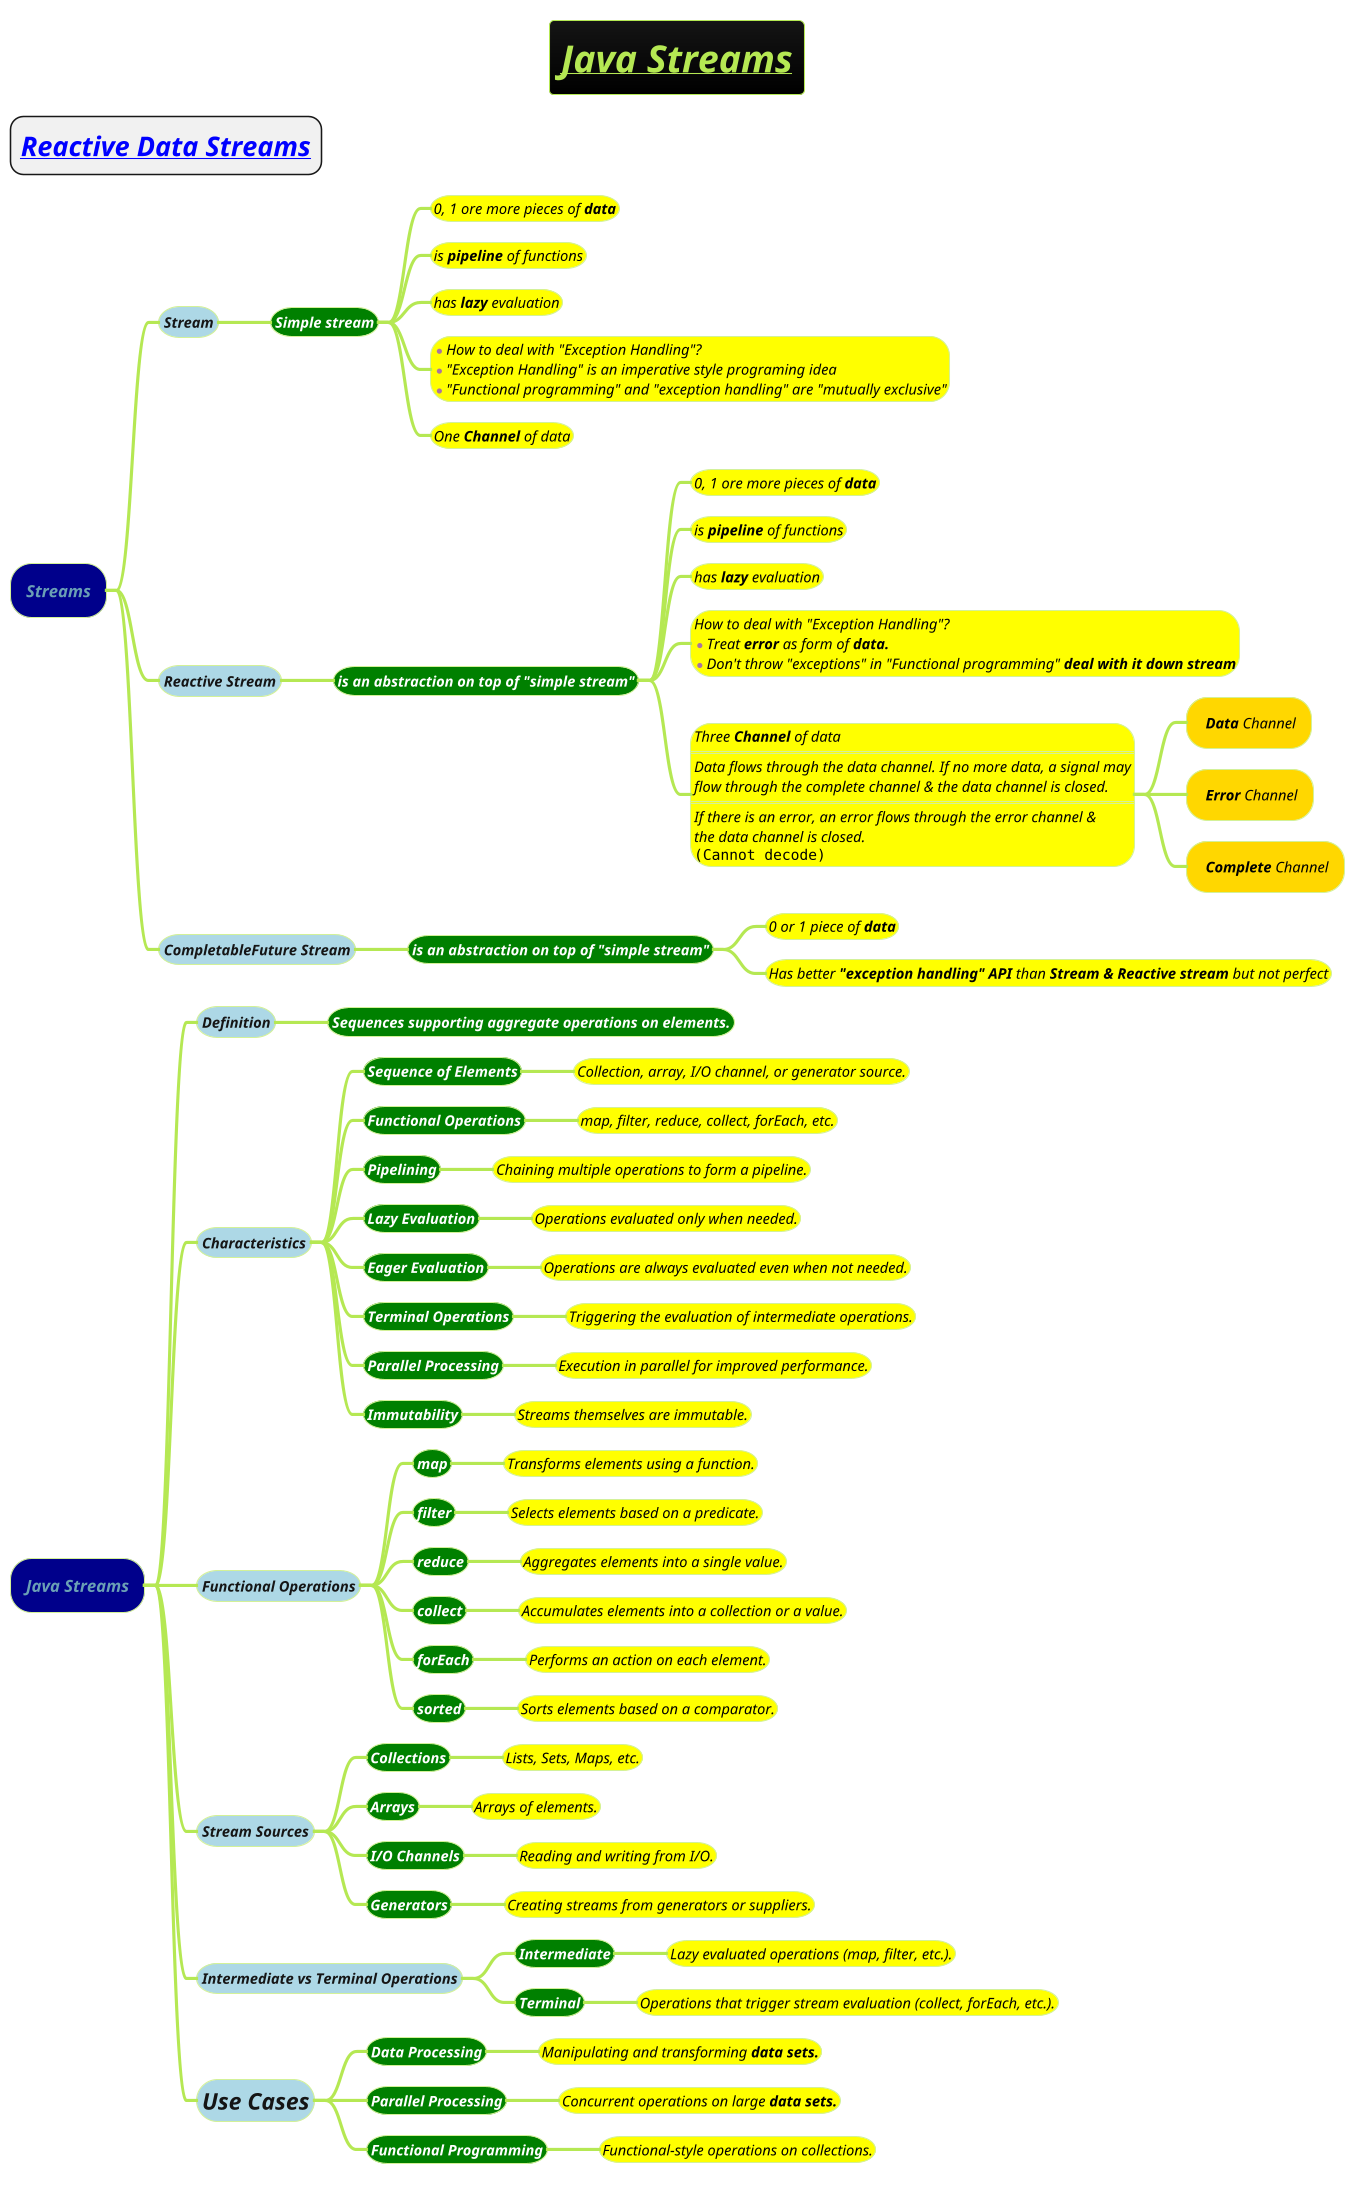 @startmindmap
title =<i><b><u>Java Streams
** =<i><b>[[docs/3-programming-languages/functional-programming/Reactive-Data-Stream.puml Reactive Data Streams]]
!theme hacker
*[#darkblue] <i>Streams
**[#lightblue] <i><color #blac><size:14>Stream
***[#green] <b><i><color #white><size:14>Simple stream
****[#yellow] <i><color #black><size:14>0, 1 ore more pieces of <b>data
****[#yellow] <i><color #black><size:14>is <b>pipeline</b> of functions
****[#yellow] <i><color #black><size:14>has <b>lazy</b> evaluation
****[#yellow] *<i><color #black><size:14>How to deal with "Exception Handling"?\n*<i><color #black><size:14>"Exception Handling" is an imperative style programing idea \n*<i><color #black><size:14>"Functional programming" and "exception handling" are "mutually exclusive"
****[#yellow] <i><color #black><size:14>One <b>Channel</b> of data
**[#lightblue] <i><color #blac><size:14>Reactive Stream
***[#green] <b><i><color #white><size:14>is an abstraction on top of "simple stream"
****[#yellow] <i><color #black><size:14>0, 1 ore more pieces of <b>data
****[#yellow] <i><color #black><size:14>is <b>pipeline</b> of functions
****[#yellow] <i><color #black><size:14>has <b>lazy</b> evaluation
****[#yellow] <i><color #black><size:14>How to deal with "Exception Handling"?\n*<i><color #black><size:14>Treat <b>error</b> as form of <b>data.\n*<i><color #black><size:14>Don't throw "exceptions" in "Functional programming" <b>deal with it down stream
****[#yellow]:<i><color #black><size:14>Three <b>Channel</b> of data
====
<i><color #black><size:14>Data flows through the data channel. If no more data, a signal may
<i><color #black><size:14>flow through the complete channel & the data channel is closed.
====
<i><color #black><size:14>If there is an error, an error flows through the error channel &
<i><color #black><size:14>the data channel is closed.
<img:images/img_24.png>;

*****[#gold] <i><color #black><size:14> <b>Data</b> Channel
*****[#gold] <i><color #black><size:14> <b>Error</b> Channel
*****[#gold] <i><color #black><size:14> <b>Complete</b> Channel
**[#lightblue] <i><color #blac><size:14>CompletableFuture Stream
***[#green] <b><i><color #white><size:14>is an abstraction on top of "simple stream"
****[#yellow] <i><color #black><size:14>0 or 1 piece of <b>data
****[#yellow] <i><color #black><size:14>Has better **"exception handling" API** than **Stream & Reactive stream** but not perfect

*[#darkblue] <i>Java Streams
**[#lightblue] <i><color #blac><size:14>Definition
***[#green] <b><i><color #white><size:14>Sequences supporting aggregate operations on elements.
**[#lightblue] <i><color #blac><size:14>Characteristics
***[#green] <b><i><color #white><size:14>Sequence of Elements
****[#yellow] <i><color #black><size:14>Collection, array, I/O channel, or generator source.
***[#green] <b><i><color #white><size:14>Functional Operations
****[#yellow] <i><color #black><size:14>map, filter, reduce, collect, forEach, etc.
***[#green] <b><i><color #white><size:14>Pipelining
****[#yellow] <i><color #black><size:14>Chaining multiple operations to form a pipeline.
***[#green] <b><i><color #white><size:14>Lazy Evaluation
****[#yellow] <i><color #black><size:14>Operations evaluated only when needed.
***[#green] <b><i><color #white><size:14>Eager Evaluation
****[#yellow] <i><color #black><size:14>Operations are always evaluated even when not needed.
***[#green] <b><i><color #white><size:14>Terminal Operations
****[#yellow] <i><color #black><size:14>Triggering the evaluation of intermediate operations.
***[#green] <b><i><color #white><size:14>Parallel Processing
****[#yellow] <i><color #black><size:14>Execution in parallel for improved performance.
***[#green] <b><i><color #white><size:14>Immutability
****[#yellow] <i><color #black><size:14>Streams themselves are immutable.
**[#lightblue] <i><color #blac><size:14>Functional Operations
***[#green] <b><i><color #white><size:14>map
****[#yellow] <i><color #black><size:14>Transforms elements using a function.
***[#green] <b><i><color #white><size:14>filter
****[#yellow] <i><color #black><size:14>Selects elements based on a predicate.
***[#green] <b><i><color #white><size:14>reduce
****[#yellow] <i><color #black><size:14>Aggregates elements into a single value.
***[#green] <b><i><color #white><size:14>collect
****[#yellow] <i><color #black><size:14>Accumulates elements into a collection or a value.
***[#green] <b><i><color #white><size:14>forEach
****[#yellow] <i><color #black><size:14>Performs an action on each element.
***[#green] <b><i><color #white><size:14>sorted
****[#yellow] <i><color #black><size:14>Sorts elements based on a comparator.
**[#lightblue] <i><color #blac><size:14>Stream Sources
***[#green] <b><i><color #white><size:14>Collections
****[#yellow] <i><color #black><size:14>Lists, Sets, Maps, etc.
***[#green] <b><i><color #white><size:14>Arrays
****[#yellow] <i><color #black><size:14>Arrays of elements.
***[#green] <b><i><color #white><size:14>I/O Channels
****[#yellow] <i><color #black><size:14>Reading and writing from I/O.
***[#green] <b><i><color #white><size:14>Generators
****[#yellow] <i><color #black><size:14>Creating streams from generators or suppliers.
**[#lightblue] <i><color #blac><size:14>Intermediate vs Terminal Operations
***[#green] <b><i><color #white><size:14>Intermediate
****[#yellow] <i><color #black><size:14>Lazy evaluated operations (map, filter, etc.).
***[#green] <b><i><color #white><size:14>Terminal
****[#yellow] <i><color #black><size:14>Operations that trigger stream evaluation (collect, forEach, etc.).
**[#lightblue] <i><color #blac><size:22>Use Cases
***[#green] <b><i><color #white><size:14>Data Processing
****[#yellow] <i><color #black><size:14>Manipulating and transforming <b>data sets.
***[#green] <b><i><color #white><size:14>Parallel Processing
****[#yellow] <i><color #black><size:14>Concurrent operations on large <b>data sets.
***[#green] <b><i><color #white><size:14>Functional Programming
****[#yellow] <i><color #black><size:14>Functional-style operations on collections.
@endmindmap
